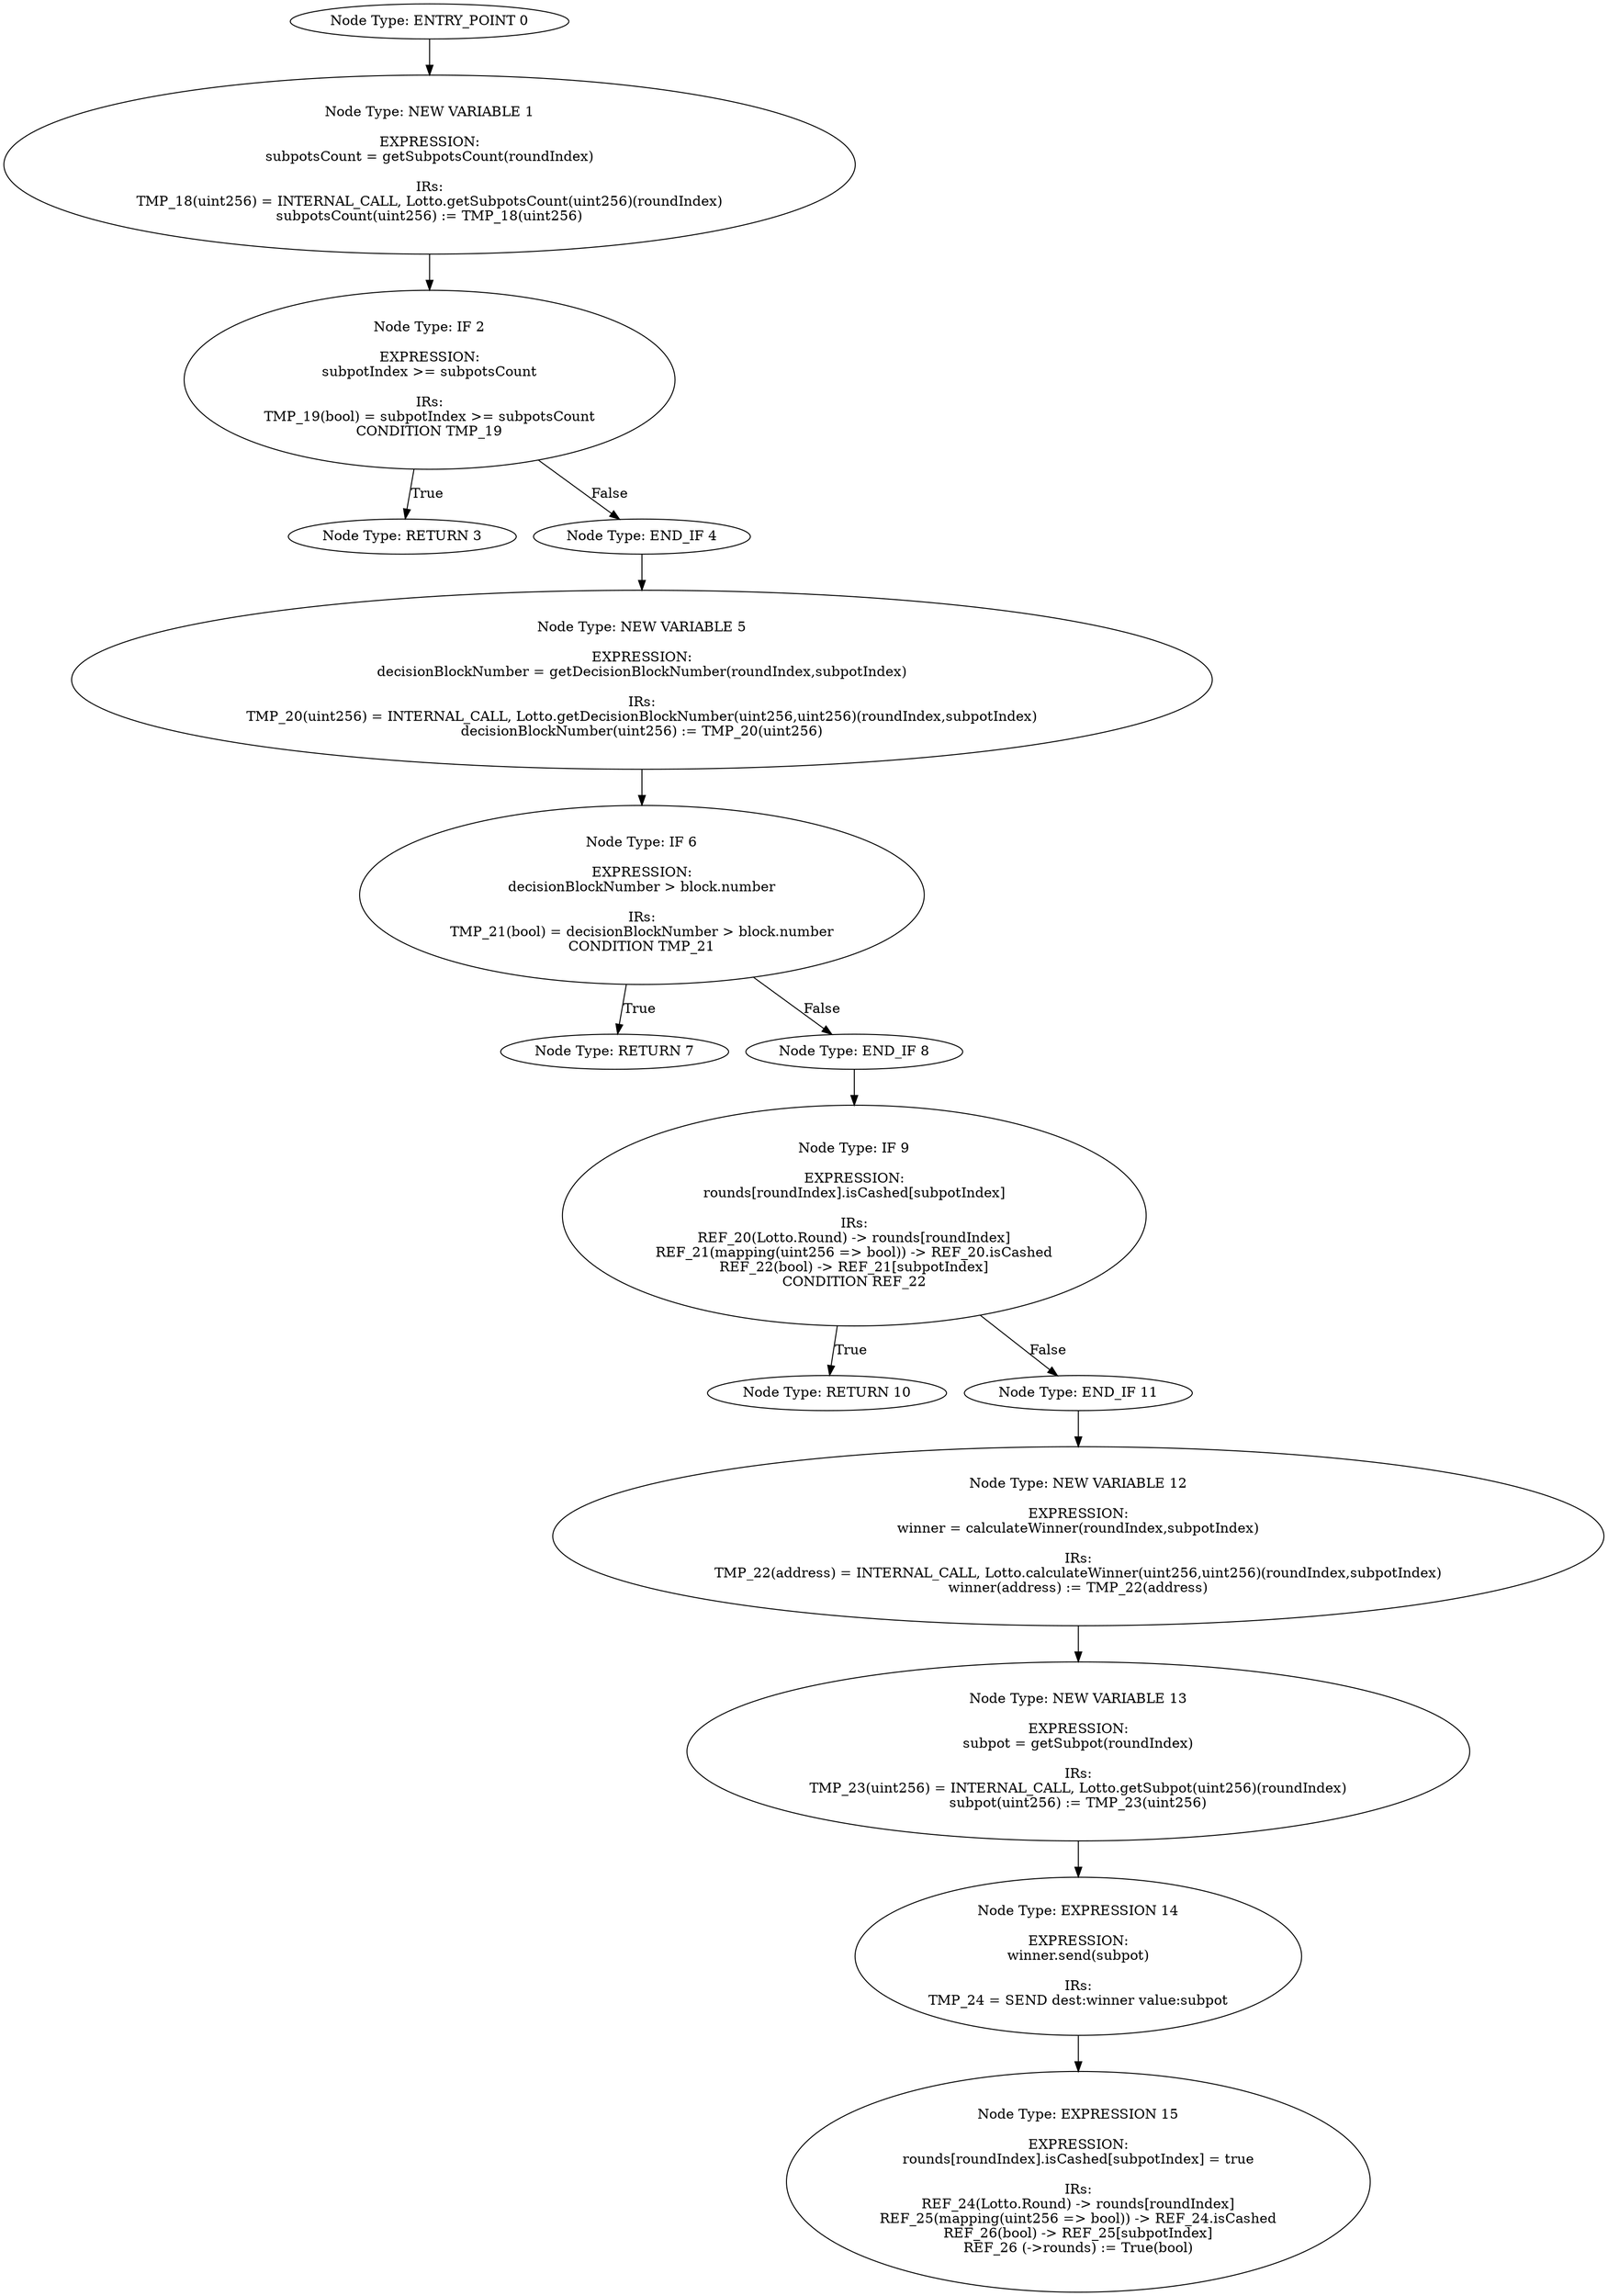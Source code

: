 digraph{
0[label="Node Type: ENTRY_POINT 0
"];
0->1;
1[label="Node Type: NEW VARIABLE 1

EXPRESSION:
subpotsCount = getSubpotsCount(roundIndex)

IRs:
TMP_18(uint256) = INTERNAL_CALL, Lotto.getSubpotsCount(uint256)(roundIndex)
subpotsCount(uint256) := TMP_18(uint256)"];
1->2;
2[label="Node Type: IF 2

EXPRESSION:
subpotIndex >= subpotsCount

IRs:
TMP_19(bool) = subpotIndex >= subpotsCount
CONDITION TMP_19"];
2->3[label="True"];
2->4[label="False"];
3[label="Node Type: RETURN 3
"];
4[label="Node Type: END_IF 4
"];
4->5;
5[label="Node Type: NEW VARIABLE 5

EXPRESSION:
decisionBlockNumber = getDecisionBlockNumber(roundIndex,subpotIndex)

IRs:
TMP_20(uint256) = INTERNAL_CALL, Lotto.getDecisionBlockNumber(uint256,uint256)(roundIndex,subpotIndex)
decisionBlockNumber(uint256) := TMP_20(uint256)"];
5->6;
6[label="Node Type: IF 6

EXPRESSION:
decisionBlockNumber > block.number

IRs:
TMP_21(bool) = decisionBlockNumber > block.number
CONDITION TMP_21"];
6->7[label="True"];
6->8[label="False"];
7[label="Node Type: RETURN 7
"];
8[label="Node Type: END_IF 8
"];
8->9;
9[label="Node Type: IF 9

EXPRESSION:
rounds[roundIndex].isCashed[subpotIndex]

IRs:
REF_20(Lotto.Round) -> rounds[roundIndex]
REF_21(mapping(uint256 => bool)) -> REF_20.isCashed
REF_22(bool) -> REF_21[subpotIndex]
CONDITION REF_22"];
9->10[label="True"];
9->11[label="False"];
10[label="Node Type: RETURN 10
"];
11[label="Node Type: END_IF 11
"];
11->12;
12[label="Node Type: NEW VARIABLE 12

EXPRESSION:
winner = calculateWinner(roundIndex,subpotIndex)

IRs:
TMP_22(address) = INTERNAL_CALL, Lotto.calculateWinner(uint256,uint256)(roundIndex,subpotIndex)
winner(address) := TMP_22(address)"];
12->13;
13[label="Node Type: NEW VARIABLE 13

EXPRESSION:
subpot = getSubpot(roundIndex)

IRs:
TMP_23(uint256) = INTERNAL_CALL, Lotto.getSubpot(uint256)(roundIndex)
subpot(uint256) := TMP_23(uint256)"];
13->14;
14[label="Node Type: EXPRESSION 14

EXPRESSION:
winner.send(subpot)

IRs:
TMP_24 = SEND dest:winner value:subpot"];
14->15;
15[label="Node Type: EXPRESSION 15

EXPRESSION:
rounds[roundIndex].isCashed[subpotIndex] = true

IRs:
REF_24(Lotto.Round) -> rounds[roundIndex]
REF_25(mapping(uint256 => bool)) -> REF_24.isCashed
REF_26(bool) -> REF_25[subpotIndex]
REF_26 (->rounds) := True(bool)"];
}
